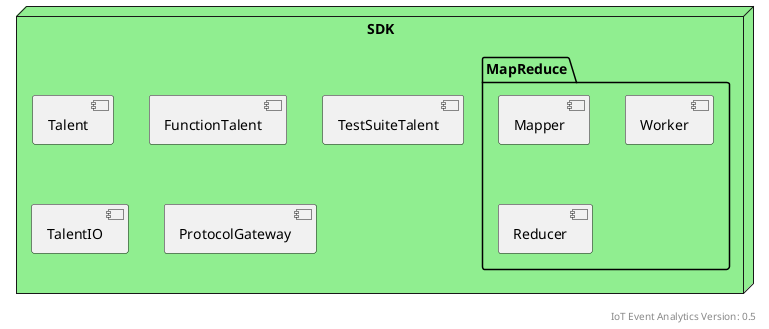 @startuml
/'
  Copyright (c) 2021 Bosch.IO GmbH

  This Source Code Form is subject to the terms of the Mozilla Public
  License, v. 2.0. If a copy of the MPL was not distributed with this
  file, You can obtain one at https://mozilla.org/MPL/2.0/.

  SPDX-License-Identifier: MPL-2.0
'/
    skinparam backgroundColor #FFFFF

    top to bottom direction

    right footer "IoT Event Analytics Version: 0.5"

    node SDK #LightGreen {

    component Talent
    component FunctionTalent
    component TestSuiteTalent
    component TalentIO
    component ProtocolGateway

    package MapReduce {
        component Mapper
        component Worker
        component Reducer
    }

@enduml
